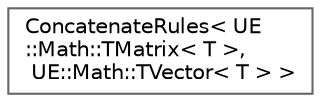 digraph "Graphical Class Hierarchy"
{
 // INTERACTIVE_SVG=YES
 // LATEX_PDF_SIZE
  bgcolor="transparent";
  edge [fontname=Helvetica,fontsize=10,labelfontname=Helvetica,labelfontsize=10];
  node [fontname=Helvetica,fontsize=10,shape=box,height=0.2,width=0.4];
  rankdir="LR";
  Node0 [id="Node000000",label="ConcatenateRules\< UE\l::Math::TMatrix\< T \>,\l UE::Math::TVector\< T \> \>",height=0.2,width=0.4,color="grey40", fillcolor="white", style="filled",URL="$d9/d7b/structConcatenateRules_3_01UE_1_1Math_1_1TMatrix_3_01T_01_4_00_01UE_1_1Math_1_1TVector_3_01T_01_4_01_4.html",tooltip=" "];
}
